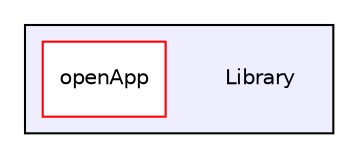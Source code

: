 digraph "Library" {
  compound=true
  node [ fontsize="10", fontname="Helvetica"];
  edge [ labelfontsize="10", labelfontname="Helvetica"];
  subgraph clusterdir_5ad7f572bbca03234e8e621e192fc099 {
    graph [ bgcolor="#eeeeff", pencolor="black", label="" URL="dir_5ad7f572bbca03234e8e621e192fc099.html"];
    dir_5ad7f572bbca03234e8e621e192fc099 [shape=plaintext label="Library"];
    dir_a2051ffa52757f2f8f7164491bf34860 [shape=box label="openApp" color="red" fillcolor="white" style="filled" URL="dir_a2051ffa52757f2f8f7164491bf34860.html"];
  }
}
